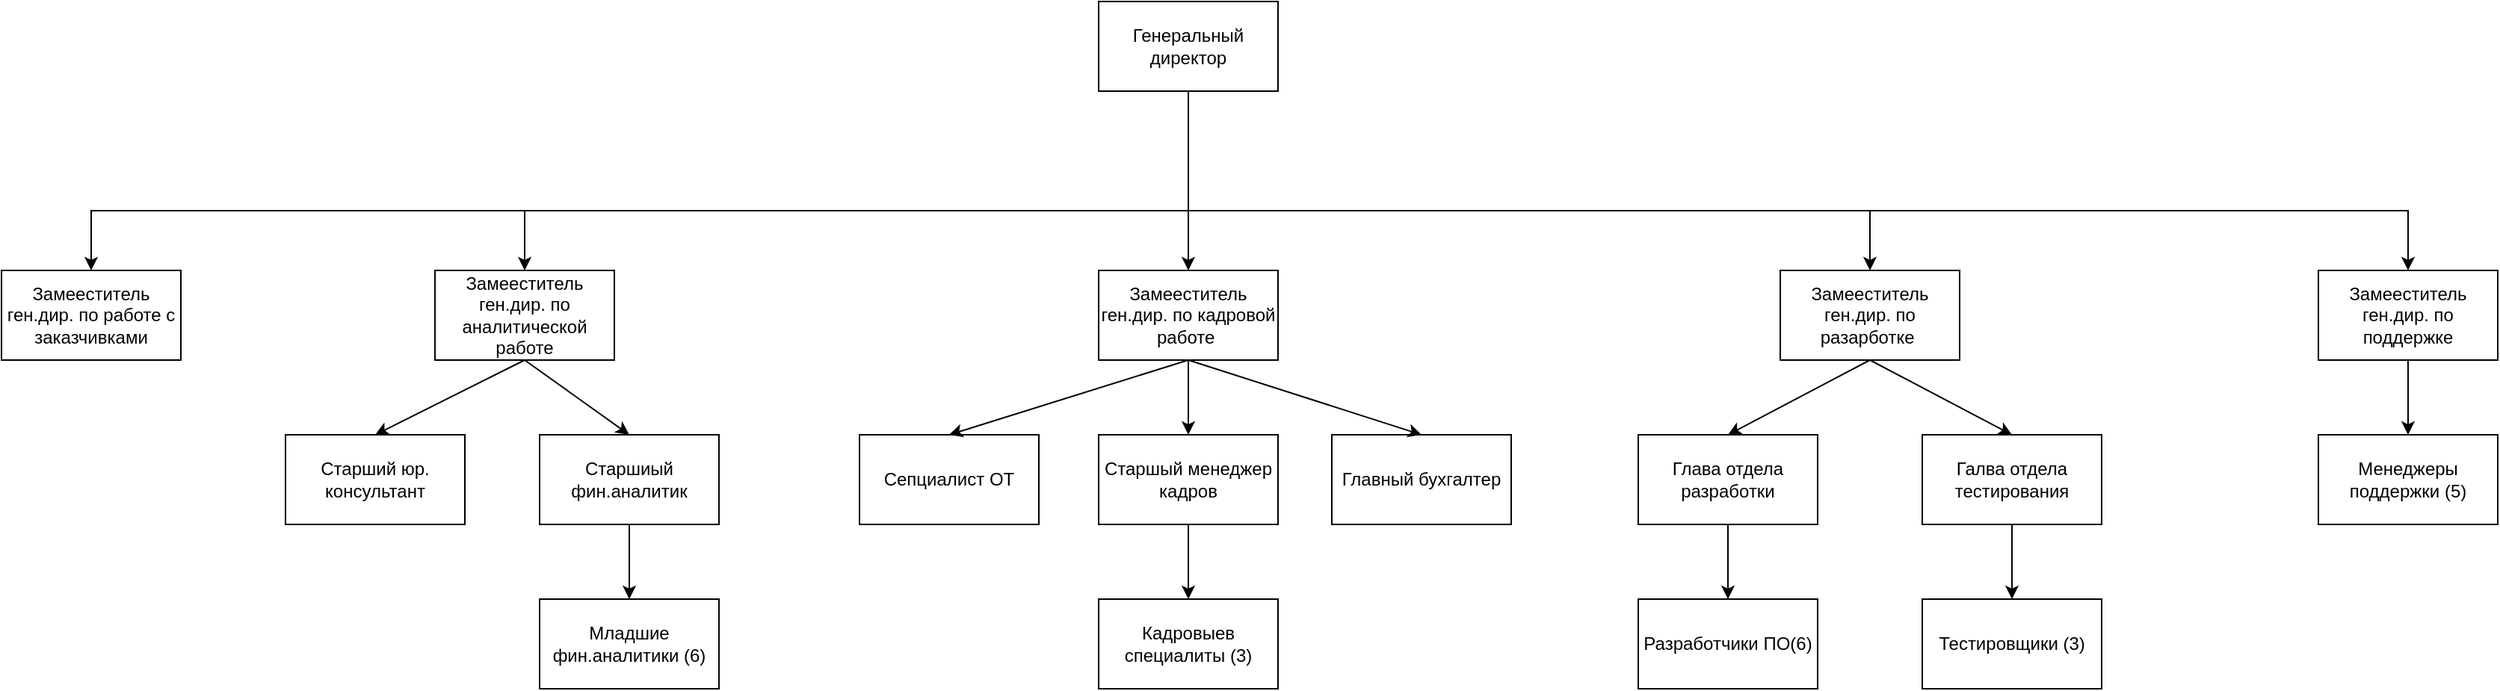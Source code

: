 <mxfile version="28.1.2">
  <diagram name="Страница — 1" id="Vnin3sQENTHUpLPwx_TD">
    <mxGraphModel dx="2318" dy="912" grid="1" gridSize="10" guides="1" tooltips="1" connect="1" arrows="1" fold="1" page="1" pageScale="1" pageWidth="827" pageHeight="1169" math="0" shadow="0">
      <root>
        <mxCell id="0" />
        <mxCell id="1" parent="0" />
        <mxCell id="ljUSq7lXMS9rkcpiTzJK-1" value="Генеральный директор" style="rounded=0;whiteSpace=wrap;html=1;" parent="1" vertex="1">
          <mxGeometry x="494" y="20" width="120" height="60" as="geometry" />
        </mxCell>
        <mxCell id="ljUSq7lXMS9rkcpiTzJK-2" value="Замееститель ген.дир. по работе с заказчивками" style="rounded=0;whiteSpace=wrap;html=1;" parent="1" vertex="1">
          <mxGeometry x="-240" y="200" width="120" height="60" as="geometry" />
        </mxCell>
        <mxCell id="ljUSq7lXMS9rkcpiTzJK-3" value="Замееститель ген.дир. по аналитической работе" style="rounded=0;whiteSpace=wrap;html=1;fontStyle=0" parent="1" vertex="1">
          <mxGeometry x="50" y="200" width="120" height="60" as="geometry" />
        </mxCell>
        <mxCell id="ljUSq7lXMS9rkcpiTzJK-4" value="Замееститель ген.дир. по кадровой работе&amp;nbsp;" style="rounded=0;whiteSpace=wrap;html=1;fontStyle=0" parent="1" vertex="1">
          <mxGeometry x="494" y="200" width="120" height="60" as="geometry" />
        </mxCell>
        <mxCell id="w88dgKDv570MLyg0f8sF-1" value="Замееститель ген.дир. по разарботке&amp;nbsp;" style="rounded=0;whiteSpace=wrap;html=1;fontStyle=0" vertex="1" parent="1">
          <mxGeometry x="950" y="200" width="120" height="60" as="geometry" />
        </mxCell>
        <mxCell id="w88dgKDv570MLyg0f8sF-3" value="Старшый менеджер кадров" style="rounded=0;whiteSpace=wrap;html=1;" vertex="1" parent="1">
          <mxGeometry x="494" y="310" width="120" height="60" as="geometry" />
        </mxCell>
        <mxCell id="w88dgKDv570MLyg0f8sF-5" value="Замееститель ген.дир. по поддержке" style="rounded=0;whiteSpace=wrap;html=1;fontStyle=0" vertex="1" parent="1">
          <mxGeometry x="1310" y="200" width="120" height="60" as="geometry" />
        </mxCell>
        <mxCell id="w88dgKDv570MLyg0f8sF-6" value="Кадровыев специалиты (3)" style="rounded=0;whiteSpace=wrap;html=1;" vertex="1" parent="1">
          <mxGeometry x="494" y="420" width="120" height="60" as="geometry" />
        </mxCell>
        <mxCell id="w88dgKDv570MLyg0f8sF-7" value="Старшиый фин.аналитик" style="rounded=0;whiteSpace=wrap;html=1;" vertex="1" parent="1">
          <mxGeometry x="120" y="310" width="120" height="60" as="geometry" />
        </mxCell>
        <mxCell id="w88dgKDv570MLyg0f8sF-9" value="Сепциалист ОТ" style="rounded=0;whiteSpace=wrap;html=1;fontStyle=0" vertex="1" parent="1">
          <mxGeometry x="334" y="310" width="120" height="60" as="geometry" />
        </mxCell>
        <mxCell id="w88dgKDv570MLyg0f8sF-10" value="Главный бухгалтер" style="rounded=0;whiteSpace=wrap;html=1;" vertex="1" parent="1">
          <mxGeometry x="650" y="310" width="120" height="60" as="geometry" />
        </mxCell>
        <mxCell id="w88dgKDv570MLyg0f8sF-11" value="Старший юр. консультант" style="rounded=0;whiteSpace=wrap;html=1;" vertex="1" parent="1">
          <mxGeometry x="-50" y="310" width="120" height="60" as="geometry" />
        </mxCell>
        <mxCell id="w88dgKDv570MLyg0f8sF-14" value="Младшие фин.аналитики (6)" style="rounded=0;whiteSpace=wrap;html=1;" vertex="1" parent="1">
          <mxGeometry x="120" y="420" width="120" height="60" as="geometry" />
        </mxCell>
        <mxCell id="w88dgKDv570MLyg0f8sF-15" value="Глава отдела разработки" style="rounded=0;whiteSpace=wrap;html=1;fontStyle=0" vertex="1" parent="1">
          <mxGeometry x="855" y="310" width="120" height="60" as="geometry" />
        </mxCell>
        <mxCell id="w88dgKDv570MLyg0f8sF-16" value="Галва отдела тестирования" style="rounded=0;whiteSpace=wrap;html=1;fontStyle=0" vertex="1" parent="1">
          <mxGeometry x="1045" y="310" width="120" height="60" as="geometry" />
        </mxCell>
        <mxCell id="w88dgKDv570MLyg0f8sF-17" value="Тестировщики (3)" style="rounded=0;whiteSpace=wrap;html=1;" vertex="1" parent="1">
          <mxGeometry x="1045" y="420" width="120" height="60" as="geometry" />
        </mxCell>
        <mxCell id="w88dgKDv570MLyg0f8sF-19" value="Разработчики ПО(6)" style="rounded=0;whiteSpace=wrap;html=1;" vertex="1" parent="1">
          <mxGeometry x="855" y="420" width="120" height="60" as="geometry" />
        </mxCell>
        <mxCell id="w88dgKDv570MLyg0f8sF-20" value="Менеджеры поддержки (5)" style="rounded=0;whiteSpace=wrap;html=1;" vertex="1" parent="1">
          <mxGeometry x="1310" y="310" width="120" height="60" as="geometry" />
        </mxCell>
        <mxCell id="w88dgKDv570MLyg0f8sF-21" value="" style="endArrow=classic;html=1;rounded=0;exitX=0.5;exitY=1;exitDx=0;exitDy=0;entryX=0.5;entryY=0;entryDx=0;entryDy=0;" edge="1" parent="1" source="ljUSq7lXMS9rkcpiTzJK-1" target="ljUSq7lXMS9rkcpiTzJK-2">
          <mxGeometry width="50" height="50" relative="1" as="geometry">
            <mxPoint x="410" y="310" as="sourcePoint" />
            <mxPoint x="460" y="260" as="targetPoint" />
            <Array as="points">
              <mxPoint x="554" y="160" />
              <mxPoint x="-180" y="160" />
            </Array>
          </mxGeometry>
        </mxCell>
        <mxCell id="w88dgKDv570MLyg0f8sF-22" value="" style="endArrow=classic;html=1;rounded=0;exitX=0.5;exitY=1;exitDx=0;exitDy=0;entryX=0.5;entryY=0;entryDx=0;entryDy=0;" edge="1" parent="1" source="ljUSq7lXMS9rkcpiTzJK-1" target="ljUSq7lXMS9rkcpiTzJK-3">
          <mxGeometry width="50" height="50" relative="1" as="geometry">
            <mxPoint x="410" y="310" as="sourcePoint" />
            <mxPoint x="460" y="260" as="targetPoint" />
            <Array as="points">
              <mxPoint x="554" y="160" />
              <mxPoint x="110" y="160" />
            </Array>
          </mxGeometry>
        </mxCell>
        <mxCell id="w88dgKDv570MLyg0f8sF-23" value="" style="endArrow=classic;html=1;rounded=0;exitX=0.5;exitY=1;exitDx=0;exitDy=0;entryX=0.5;entryY=0;entryDx=0;entryDy=0;" edge="1" parent="1" source="ljUSq7lXMS9rkcpiTzJK-1" target="ljUSq7lXMS9rkcpiTzJK-4">
          <mxGeometry width="50" height="50" relative="1" as="geometry">
            <mxPoint x="410" y="310" as="sourcePoint" />
            <mxPoint x="460" y="260" as="targetPoint" />
          </mxGeometry>
        </mxCell>
        <mxCell id="w88dgKDv570MLyg0f8sF-24" value="" style="endArrow=classic;html=1;rounded=0;exitX=0.5;exitY=1;exitDx=0;exitDy=0;entryX=0.5;entryY=0;entryDx=0;entryDy=0;" edge="1" parent="1" source="ljUSq7lXMS9rkcpiTzJK-1" target="w88dgKDv570MLyg0f8sF-1">
          <mxGeometry width="50" height="50" relative="1" as="geometry">
            <mxPoint x="780" y="290" as="sourcePoint" />
            <mxPoint x="830" y="240" as="targetPoint" />
            <Array as="points">
              <mxPoint x="554" y="160" />
              <mxPoint x="1010" y="160" />
            </Array>
          </mxGeometry>
        </mxCell>
        <mxCell id="w88dgKDv570MLyg0f8sF-26" value="" style="endArrow=classic;html=1;rounded=0;exitX=0.5;exitY=1;exitDx=0;exitDy=0;entryX=0.5;entryY=0;entryDx=0;entryDy=0;" edge="1" parent="1" source="ljUSq7lXMS9rkcpiTzJK-1" target="w88dgKDv570MLyg0f8sF-5">
          <mxGeometry width="50" height="50" relative="1" as="geometry">
            <mxPoint x="780" y="290" as="sourcePoint" />
            <mxPoint x="830" y="240" as="targetPoint" />
            <Array as="points">
              <mxPoint x="554" y="160" />
              <mxPoint x="1370" y="160" />
            </Array>
          </mxGeometry>
        </mxCell>
        <mxCell id="w88dgKDv570MLyg0f8sF-27" value="" style="endArrow=classic;html=1;rounded=0;exitX=0.5;exitY=1;exitDx=0;exitDy=0;entryX=0.5;entryY=0;entryDx=0;entryDy=0;" edge="1" parent="1" source="ljUSq7lXMS9rkcpiTzJK-3" target="w88dgKDv570MLyg0f8sF-11">
          <mxGeometry width="50" height="50" relative="1" as="geometry">
            <mxPoint x="170" y="430" as="sourcePoint" />
            <mxPoint x="220" y="380" as="targetPoint" />
          </mxGeometry>
        </mxCell>
        <mxCell id="w88dgKDv570MLyg0f8sF-28" value="" style="endArrow=classic;html=1;rounded=0;exitX=0.5;exitY=1;exitDx=0;exitDy=0;entryX=0.5;entryY=0;entryDx=0;entryDy=0;" edge="1" parent="1" source="ljUSq7lXMS9rkcpiTzJK-3" target="w88dgKDv570MLyg0f8sF-7">
          <mxGeometry width="50" height="50" relative="1" as="geometry">
            <mxPoint x="150" y="470" as="sourcePoint" />
            <mxPoint x="50" y="520" as="targetPoint" />
          </mxGeometry>
        </mxCell>
        <mxCell id="w88dgKDv570MLyg0f8sF-29" value="" style="endArrow=classic;html=1;rounded=0;exitX=0.5;exitY=1;exitDx=0;exitDy=0;entryX=0.5;entryY=0;entryDx=0;entryDy=0;" edge="1" parent="1" source="w88dgKDv570MLyg0f8sF-7" target="w88dgKDv570MLyg0f8sF-14">
          <mxGeometry width="50" height="50" relative="1" as="geometry">
            <mxPoint x="170" y="430" as="sourcePoint" />
            <mxPoint x="220" y="380" as="targetPoint" />
          </mxGeometry>
        </mxCell>
        <mxCell id="w88dgKDv570MLyg0f8sF-30" value="" style="endArrow=classic;html=1;rounded=0;exitX=0.5;exitY=1;exitDx=0;exitDy=0;entryX=0.5;entryY=0;entryDx=0;entryDy=0;" edge="1" parent="1" source="ljUSq7lXMS9rkcpiTzJK-4" target="w88dgKDv570MLyg0f8sF-9">
          <mxGeometry width="50" height="50" relative="1" as="geometry">
            <mxPoint x="170" y="430" as="sourcePoint" />
            <mxPoint x="220" y="380" as="targetPoint" />
          </mxGeometry>
        </mxCell>
        <mxCell id="w88dgKDv570MLyg0f8sF-31" value="" style="endArrow=classic;html=1;rounded=0;exitX=0.5;exitY=1;exitDx=0;exitDy=0;entryX=0.5;entryY=0;entryDx=0;entryDy=0;" edge="1" parent="1" source="ljUSq7lXMS9rkcpiTzJK-4" target="w88dgKDv570MLyg0f8sF-3">
          <mxGeometry width="50" height="50" relative="1" as="geometry">
            <mxPoint x="360" y="430" as="sourcePoint" />
            <mxPoint x="410" y="380" as="targetPoint" />
          </mxGeometry>
        </mxCell>
        <mxCell id="w88dgKDv570MLyg0f8sF-32" value="" style="endArrow=classic;html=1;rounded=0;exitX=0.5;exitY=1;exitDx=0;exitDy=0;entryX=0.5;entryY=0;entryDx=0;entryDy=0;" edge="1" parent="1" source="ljUSq7lXMS9rkcpiTzJK-4" target="w88dgKDv570MLyg0f8sF-10">
          <mxGeometry width="50" height="50" relative="1" as="geometry">
            <mxPoint x="780" y="500" as="sourcePoint" />
            <mxPoint x="680" y="550" as="targetPoint" />
          </mxGeometry>
        </mxCell>
        <mxCell id="w88dgKDv570MLyg0f8sF-33" value="" style="endArrow=classic;html=1;rounded=0;exitX=0.5;exitY=1;exitDx=0;exitDy=0;entryX=0.5;entryY=0;entryDx=0;entryDy=0;" edge="1" parent="1" source="w88dgKDv570MLyg0f8sF-3" target="w88dgKDv570MLyg0f8sF-6">
          <mxGeometry width="50" height="50" relative="1" as="geometry">
            <mxPoint x="760" y="730" as="sourcePoint" />
            <mxPoint x="660" y="780" as="targetPoint" />
          </mxGeometry>
        </mxCell>
        <mxCell id="w88dgKDv570MLyg0f8sF-34" value="" style="endArrow=classic;html=1;rounded=0;exitX=0.5;exitY=1;exitDx=0;exitDy=0;entryX=0.5;entryY=0;entryDx=0;entryDy=0;" edge="1" parent="1" source="w88dgKDv570MLyg0f8sF-1" target="w88dgKDv570MLyg0f8sF-15">
          <mxGeometry width="50" height="50" relative="1" as="geometry">
            <mxPoint x="1430" y="480" as="sourcePoint" />
            <mxPoint x="1330" y="530" as="targetPoint" />
          </mxGeometry>
        </mxCell>
        <mxCell id="w88dgKDv570MLyg0f8sF-35" value="" style="endArrow=classic;html=1;rounded=0;exitX=0.5;exitY=1;exitDx=0;exitDy=0;entryX=0.5;entryY=0;entryDx=0;entryDy=0;" edge="1" parent="1" source="w88dgKDv570MLyg0f8sF-1" target="w88dgKDv570MLyg0f8sF-16">
          <mxGeometry width="50" height="50" relative="1" as="geometry">
            <mxPoint x="1400" y="520" as="sourcePoint" />
            <mxPoint x="1300" y="570" as="targetPoint" />
          </mxGeometry>
        </mxCell>
        <mxCell id="w88dgKDv570MLyg0f8sF-36" value="" style="endArrow=classic;html=1;rounded=0;exitX=0.5;exitY=1;exitDx=0;exitDy=0;entryX=0.5;entryY=0;entryDx=0;entryDy=0;" edge="1" parent="1" source="w88dgKDv570MLyg0f8sF-15" target="w88dgKDv570MLyg0f8sF-19">
          <mxGeometry width="50" height="50" relative="1" as="geometry">
            <mxPoint x="1400" y="490" as="sourcePoint" />
            <mxPoint x="1300" y="540" as="targetPoint" />
          </mxGeometry>
        </mxCell>
        <mxCell id="w88dgKDv570MLyg0f8sF-37" value="" style="endArrow=classic;html=1;rounded=0;exitX=0.5;exitY=1;exitDx=0;exitDy=0;entryX=0.5;entryY=0;entryDx=0;entryDy=0;" edge="1" parent="1" source="w88dgKDv570MLyg0f8sF-16" target="w88dgKDv570MLyg0f8sF-17">
          <mxGeometry width="50" height="50" relative="1" as="geometry">
            <mxPoint x="1520" y="570" as="sourcePoint" />
            <mxPoint x="1420" y="620" as="targetPoint" />
          </mxGeometry>
        </mxCell>
        <mxCell id="w88dgKDv570MLyg0f8sF-38" value="" style="endArrow=classic;html=1;rounded=0;exitX=0.5;exitY=1;exitDx=0;exitDy=0;entryX=0.5;entryY=0;entryDx=0;entryDy=0;" edge="1" parent="1" source="w88dgKDv570MLyg0f8sF-5" target="w88dgKDv570MLyg0f8sF-20">
          <mxGeometry width="50" height="50" relative="1" as="geometry">
            <mxPoint x="1400" y="490" as="sourcePoint" />
            <mxPoint x="1300" y="540" as="targetPoint" />
          </mxGeometry>
        </mxCell>
      </root>
    </mxGraphModel>
  </diagram>
</mxfile>
